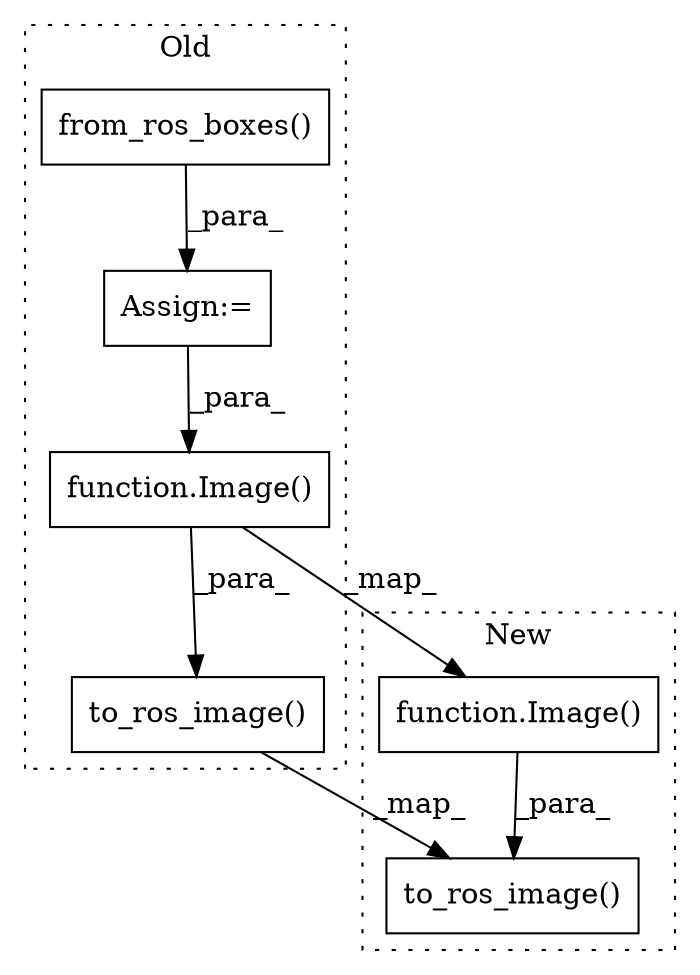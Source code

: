 digraph G {
subgraph cluster0 {
1 [label="function.Image()" a="75" s="5041,5052" l="6,1" shape="box"];
3 [label="to_ros_image()" a="75" s="5016,5053" l="25,18" shape="box"];
5 [label="Assign:=" a="68" s="4824" l="3" shape="box"];
6 [label="from_ros_boxes()" a="75" s="4827,4863" l="27,1" shape="box"];
label = "Old";
style="dotted";
}
subgraph cluster1 {
2 [label="function.Image()" a="75" s="5585,5596" l="6,1" shape="box"];
4 [label="to_ros_image()" a="75" s="5560,5597" l="25,18" shape="box"];
label = "New";
style="dotted";
}
1 -> 3 [label="_para_"];
1 -> 2 [label="_map_"];
2 -> 4 [label="_para_"];
3 -> 4 [label="_map_"];
5 -> 1 [label="_para_"];
6 -> 5 [label="_para_"];
}